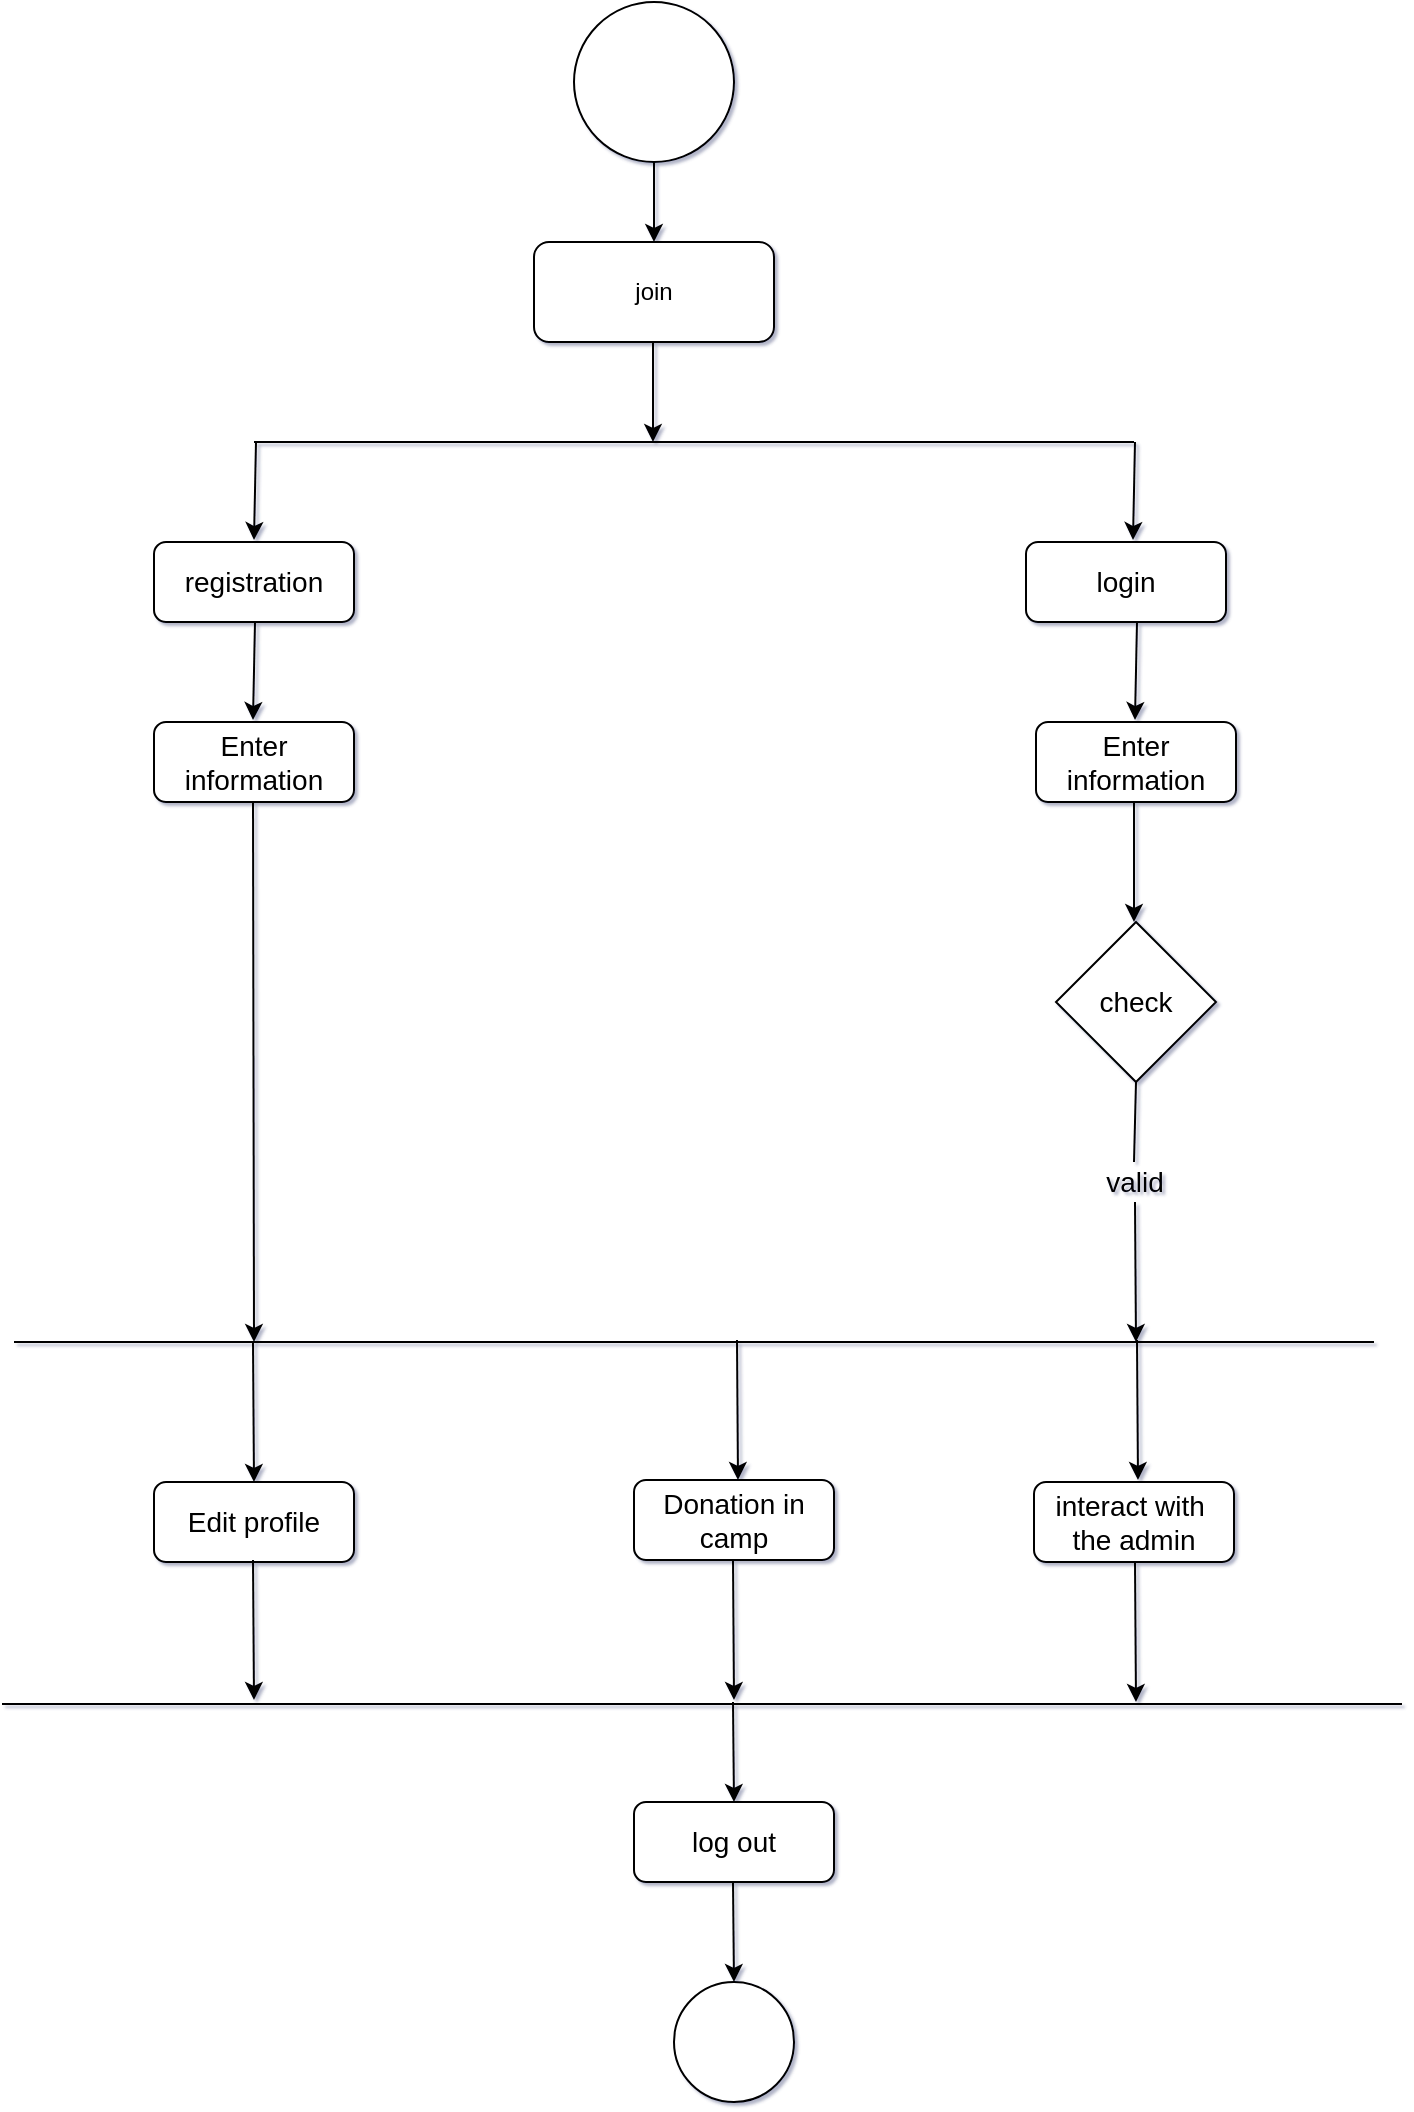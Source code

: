 <mxfile version="17.4.6" type="device"><diagram id="yaq2RvSJ9b7s8k0S8LTu" name="Page-1"><mxGraphModel dx="2382" dy="1402" grid="1" gridSize="10" guides="1" tooltips="1" connect="1" arrows="1" fold="1" page="1" pageScale="1" pageWidth="827" pageHeight="1169" math="0" shadow="1"><root><mxCell id="0"/><mxCell id="1" parent="0"/><mxCell id="eu5KsU6gIohmAvs2_gG6-1" value="" style="ellipse;whiteSpace=wrap;html=1;aspect=fixed;" vertex="1" parent="1"><mxGeometry x="400" y="20" width="80" height="80" as="geometry"/></mxCell><mxCell id="eu5KsU6gIohmAvs2_gG6-2" value="" style="endArrow=classic;html=1;rounded=0;exitX=0.5;exitY=1;exitDx=0;exitDy=0;" edge="1" parent="1" source="eu5KsU6gIohmAvs2_gG6-1"><mxGeometry width="50" height="50" relative="1" as="geometry"><mxPoint x="390" y="310" as="sourcePoint"/><mxPoint x="440" y="140" as="targetPoint"/></mxGeometry></mxCell><mxCell id="eu5KsU6gIohmAvs2_gG6-3" value="join" style="rounded=1;whiteSpace=wrap;html=1;" vertex="1" parent="1"><mxGeometry x="380" y="140" width="120" height="50" as="geometry"/></mxCell><mxCell id="eu5KsU6gIohmAvs2_gG6-4" value="" style="endArrow=classic;html=1;rounded=0;exitX=0.5;exitY=1;exitDx=0;exitDy=0;" edge="1" parent="1"><mxGeometry width="50" height="50" relative="1" as="geometry"><mxPoint x="439.5" y="190" as="sourcePoint"/><mxPoint x="439.5" y="240" as="targetPoint"/></mxGeometry></mxCell><mxCell id="eu5KsU6gIohmAvs2_gG6-16" value="" style="endArrow=none;html=1;rounded=0;fontSize=14;" edge="1" parent="1"><mxGeometry width="50" height="50" relative="1" as="geometry"><mxPoint x="240" y="240" as="sourcePoint"/><mxPoint x="680" y="240" as="targetPoint"/></mxGeometry></mxCell><mxCell id="eu5KsU6gIohmAvs2_gG6-17" value="" style="endArrow=classic;html=1;rounded=0;fontSize=14;exitX=0.52;exitY=1;exitDx=0;exitDy=0;exitPerimeter=0;" edge="1" parent="1"><mxGeometry width="50" height="50" relative="1" as="geometry"><mxPoint x="241" y="240" as="sourcePoint"/><mxPoint x="240" y="289" as="targetPoint"/></mxGeometry></mxCell><mxCell id="eu5KsU6gIohmAvs2_gG6-25" value="" style="endArrow=classic;html=1;rounded=0;fontSize=14;exitX=0.52;exitY=1;exitDx=0;exitDy=0;exitPerimeter=0;" edge="1" parent="1"><mxGeometry width="50" height="50" relative="1" as="geometry"><mxPoint x="240.5" y="330" as="sourcePoint"/><mxPoint x="239.5" y="379" as="targetPoint"/></mxGeometry></mxCell><mxCell id="eu5KsU6gIohmAvs2_gG6-27" value="Enter information" style="rounded=1;whiteSpace=wrap;html=1;fontSize=14;" vertex="1" parent="1"><mxGeometry x="190" y="380" width="100" height="40" as="geometry"/></mxCell><mxCell id="eu5KsU6gIohmAvs2_gG6-34" value="" style="endArrow=classic;html=1;rounded=0;fontSize=14;exitX=0.52;exitY=1;exitDx=0;exitDy=0;exitPerimeter=0;" edge="1" parent="1"><mxGeometry width="50" height="50" relative="1" as="geometry"><mxPoint x="681.5" y="330" as="sourcePoint"/><mxPoint x="680.5" y="379" as="targetPoint"/></mxGeometry></mxCell><mxCell id="eu5KsU6gIohmAvs2_gG6-39" value="" style="endArrow=classic;html=1;rounded=0;fontSize=14;exitX=0.5;exitY=1;exitDx=0;exitDy=0;" edge="1" parent="1"><mxGeometry width="50" height="50" relative="1" as="geometry"><mxPoint x="680" y="420" as="sourcePoint"/><mxPoint x="680" y="480" as="targetPoint"/></mxGeometry></mxCell><mxCell id="eu5KsU6gIohmAvs2_gG6-44" value="" style="endArrow=classic;html=1;rounded=0;fontSize=14;exitX=0.52;exitY=1;exitDx=0;exitDy=0;exitPerimeter=0;" edge="1" parent="1"><mxGeometry width="50" height="50" relative="1" as="geometry"><mxPoint x="680.5" y="240" as="sourcePoint"/><mxPoint x="679.5" y="289" as="targetPoint"/></mxGeometry></mxCell><mxCell id="eu5KsU6gIohmAvs2_gG6-45" value="login" style="rounded=1;whiteSpace=wrap;html=1;fontSize=14;" vertex="1" parent="1"><mxGeometry x="626" y="290" width="100" height="40" as="geometry"/></mxCell><mxCell id="eu5KsU6gIohmAvs2_gG6-57" value="" style="endArrow=classic;html=1;rounded=0;fontSize=14;" edge="1" parent="1"><mxGeometry width="50" height="50" relative="1" as="geometry"><mxPoint x="239.5" y="420" as="sourcePoint"/><mxPoint x="240" y="690" as="targetPoint"/></mxGeometry></mxCell><mxCell id="eu5KsU6gIohmAvs2_gG6-67" value="" style="endArrow=none;html=1;rounded=0;fontSize=14;" edge="1" parent="1"><mxGeometry width="50" height="50" relative="1" as="geometry"><mxPoint x="120" y="690" as="sourcePoint"/><mxPoint x="800" y="690" as="targetPoint"/></mxGeometry></mxCell><mxCell id="eu5KsU6gIohmAvs2_gG6-72" value="" style="ellipse;whiteSpace=wrap;html=1;aspect=fixed;fontSize=14;" vertex="1" parent="1"><mxGeometry x="450" y="1010" width="60" height="60" as="geometry"/></mxCell><mxCell id="eu5KsU6gIohmAvs2_gG6-75" value="registration" style="rounded=1;whiteSpace=wrap;html=1;fontSize=14;" vertex="1" parent="1"><mxGeometry x="190" y="290" width="100" height="40" as="geometry"/></mxCell><mxCell id="eu5KsU6gIohmAvs2_gG6-76" value="Enter information" style="rounded=1;whiteSpace=wrap;html=1;fontSize=14;" vertex="1" parent="1"><mxGeometry x="631" y="380" width="100" height="40" as="geometry"/></mxCell><mxCell id="eu5KsU6gIohmAvs2_gG6-77" value="check" style="rhombus;whiteSpace=wrap;html=1;fontSize=14;" vertex="1" parent="1"><mxGeometry x="641" y="480" width="80" height="80" as="geometry"/></mxCell><mxCell id="eu5KsU6gIohmAvs2_gG6-78" value="" style="endArrow=none;html=1;rounded=0;fontSize=14;" edge="1" parent="1"><mxGeometry width="50" height="50" relative="1" as="geometry"><mxPoint x="680" y="600" as="sourcePoint"/><mxPoint x="681" y="560" as="targetPoint"/></mxGeometry></mxCell><mxCell id="eu5KsU6gIohmAvs2_gG6-79" value="valid" style="text;html=1;align=center;verticalAlign=middle;resizable=0;points=[];autosize=1;strokeColor=none;fillColor=none;fontSize=14;" vertex="1" parent="1"><mxGeometry x="660" y="600" width="40" height="20" as="geometry"/></mxCell><mxCell id="eu5KsU6gIohmAvs2_gG6-80" value="" style="endArrow=classic;html=1;rounded=0;fontSize=14;" edge="1" parent="1"><mxGeometry width="50" height="50" relative="1" as="geometry"><mxPoint x="680.5" y="620" as="sourcePoint"/><mxPoint x="681" y="690" as="targetPoint"/></mxGeometry></mxCell><mxCell id="eu5KsU6gIohmAvs2_gG6-81" value="" style="endArrow=classic;html=1;rounded=0;fontSize=14;" edge="1" parent="1"><mxGeometry width="50" height="50" relative="1" as="geometry"><mxPoint x="239.5" y="690" as="sourcePoint"/><mxPoint x="240" y="760" as="targetPoint"/></mxGeometry></mxCell><mxCell id="eu5KsU6gIohmAvs2_gG6-82" value="" style="endArrow=classic;html=1;rounded=0;fontSize=14;" edge="1" parent="1"><mxGeometry width="50" height="50" relative="1" as="geometry"><mxPoint x="481.5" y="689" as="sourcePoint"/><mxPoint x="482" y="759" as="targetPoint"/></mxGeometry></mxCell><mxCell id="eu5KsU6gIohmAvs2_gG6-83" value="" style="endArrow=classic;html=1;rounded=0;fontSize=14;" edge="1" parent="1"><mxGeometry width="50" height="50" relative="1" as="geometry"><mxPoint x="681.5" y="689" as="sourcePoint"/><mxPoint x="682" y="759" as="targetPoint"/></mxGeometry></mxCell><mxCell id="eu5KsU6gIohmAvs2_gG6-84" value="" style="endArrow=none;html=1;rounded=0;fontSize=14;" edge="1" parent="1"><mxGeometry width="50" height="50" relative="1" as="geometry"><mxPoint x="114" y="871" as="sourcePoint"/><mxPoint x="814" y="871" as="targetPoint"/></mxGeometry></mxCell><mxCell id="eu5KsU6gIohmAvs2_gG6-85" value="Edit profile" style="rounded=1;whiteSpace=wrap;html=1;fontSize=14;" vertex="1" parent="1"><mxGeometry x="190" y="760" width="100" height="40" as="geometry"/></mxCell><mxCell id="eu5KsU6gIohmAvs2_gG6-90" value="Donation in camp" style="rounded=1;whiteSpace=wrap;html=1;fontSize=14;" vertex="1" parent="1"><mxGeometry x="430" y="759" width="100" height="40" as="geometry"/></mxCell><mxCell id="eu5KsU6gIohmAvs2_gG6-91" value="interact with&amp;nbsp; the admin" style="rounded=1;whiteSpace=wrap;html=1;fontSize=14;" vertex="1" parent="1"><mxGeometry x="630" y="760" width="100" height="40" as="geometry"/></mxCell><mxCell id="eu5KsU6gIohmAvs2_gG6-92" value="" style="endArrow=classic;html=1;rounded=0;fontSize=14;" edge="1" parent="1"><mxGeometry width="50" height="50" relative="1" as="geometry"><mxPoint x="239.5" y="799" as="sourcePoint"/><mxPoint x="240" y="869" as="targetPoint"/></mxGeometry></mxCell><mxCell id="eu5KsU6gIohmAvs2_gG6-93" value="" style="endArrow=classic;html=1;rounded=0;fontSize=14;" edge="1" parent="1"><mxGeometry width="50" height="50" relative="1" as="geometry"><mxPoint x="479.5" y="799" as="sourcePoint"/><mxPoint x="480" y="869" as="targetPoint"/></mxGeometry></mxCell><mxCell id="eu5KsU6gIohmAvs2_gG6-94" value="" style="endArrow=classic;html=1;rounded=0;fontSize=14;" edge="1" parent="1"><mxGeometry width="50" height="50" relative="1" as="geometry"><mxPoint x="680.5" y="800" as="sourcePoint"/><mxPoint x="681" y="870" as="targetPoint"/></mxGeometry></mxCell><mxCell id="eu5KsU6gIohmAvs2_gG6-95" value="" style="endArrow=classic;html=1;rounded=0;fontSize=14;" edge="1" parent="1"><mxGeometry width="50" height="50" relative="1" as="geometry"><mxPoint x="479.5" y="870" as="sourcePoint"/><mxPoint x="480" y="920" as="targetPoint"/></mxGeometry></mxCell><mxCell id="eu5KsU6gIohmAvs2_gG6-96" value="log out" style="rounded=1;whiteSpace=wrap;html=1;fontSize=14;" vertex="1" parent="1"><mxGeometry x="430" y="920" width="100" height="40" as="geometry"/></mxCell><mxCell id="eu5KsU6gIohmAvs2_gG6-97" value="" style="endArrow=classic;html=1;rounded=0;fontSize=14;" edge="1" parent="1"><mxGeometry width="50" height="50" relative="1" as="geometry"><mxPoint x="479.5" y="960" as="sourcePoint"/><mxPoint x="480" y="1010" as="targetPoint"/></mxGeometry></mxCell></root></mxGraphModel></diagram></mxfile>